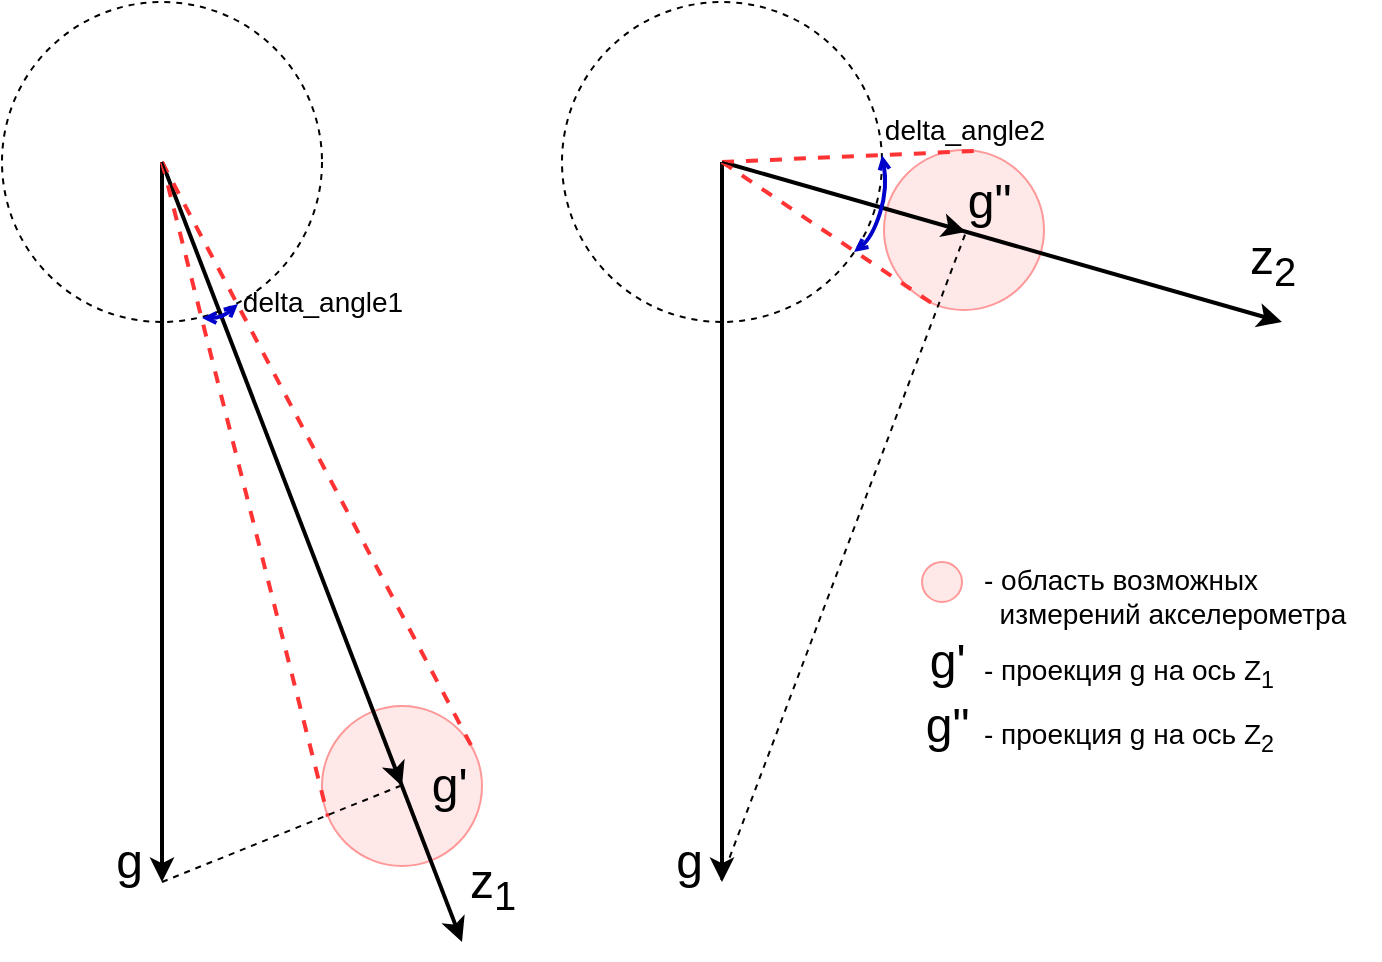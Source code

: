 <mxfile version="12.8.0" type="device"><diagram id="D6dfGmQva8epl9kQbsRR" name="Page-1"><mxGraphModel dx="1185" dy="759" grid="1" gridSize="10" guides="1" tooltips="1" connect="1" arrows="1" fold="1" page="1" pageScale="1" pageWidth="827" pageHeight="1169" math="0" shadow="0"><root><mxCell id="0"/><mxCell id="1" parent="0"/><mxCell id="C_l6DQlTaBpd1pNMUInz-6" value="" style="ellipse;whiteSpace=wrap;html=1;fillColor=none;dashed=1;" vertex="1" parent="1"><mxGeometry x="320" width="160" height="160" as="geometry"/></mxCell><mxCell id="C_l6DQlTaBpd1pNMUInz-4" value="" style="ellipse;whiteSpace=wrap;html=1;fillColor=none;dashed=1;" vertex="1" parent="1"><mxGeometry x="40" width="160" height="160" as="geometry"/></mxCell><mxCell id="C_l6DQlTaBpd1pNMUInz-3" value="" style="ellipse;whiteSpace=wrap;html=1;aspect=fixed;fillColor=#FFE8E8;strokeColor=#FF9999;" vertex="1" parent="1"><mxGeometry x="481" y="74" width="80" height="80" as="geometry"/></mxCell><mxCell id="ReYU4dD9xAWS-TXuSrXP-6" value="" style="ellipse;whiteSpace=wrap;html=1;aspect=fixed;fillColor=#FFE8E8;strokeColor=#FF9999;" parent="1" vertex="1"><mxGeometry x="200" y="352" width="80" height="80" as="geometry"/></mxCell><mxCell id="ReYU4dD9xAWS-TXuSrXP-1" value="" style="endArrow=classic;html=1;strokeWidth=2;" parent="1" edge="1"><mxGeometry width="50" height="50" relative="1" as="geometry"><mxPoint x="120" y="80" as="sourcePoint"/><mxPoint x="120" y="440" as="targetPoint"/></mxGeometry></mxCell><mxCell id="ReYU4dD9xAWS-TXuSrXP-3" value="" style="endArrow=classic;html=1;strokeWidth=2;" parent="1" edge="1"><mxGeometry width="50" height="50" relative="1" as="geometry"><mxPoint x="120" y="80" as="sourcePoint"/><mxPoint x="270" y="470" as="targetPoint"/></mxGeometry></mxCell><mxCell id="ReYU4dD9xAWS-TXuSrXP-4" value="" style="endArrow=none;html=1;strokeWidth=2;dashed=1;strokeColor=#FF3333;entryX=0.95;entryY=0.28;entryDx=0;entryDy=0;entryPerimeter=0;endFill=0;" parent="1" edge="1" target="ReYU4dD9xAWS-TXuSrXP-6"><mxGeometry width="50" height="50" relative="1" as="geometry"><mxPoint x="120" y="80" as="sourcePoint"/><mxPoint x="230" y="260" as="targetPoint"/></mxGeometry></mxCell><mxCell id="ReYU4dD9xAWS-TXuSrXP-5" value="" style="endArrow=none;html=1;strokeWidth=2;dashed=1;strokeColor=#FF3333;entryX=0.037;entryY=0.69;entryDx=0;entryDy=0;entryPerimeter=0;endFill=0;" parent="1" target="ReYU4dD9xAWS-TXuSrXP-6" edge="1"><mxGeometry width="50" height="50" relative="1" as="geometry"><mxPoint x="120" y="80" as="sourcePoint"/><mxPoint x="160" y="300" as="targetPoint"/></mxGeometry></mxCell><mxCell id="ReYU4dD9xAWS-TXuSrXP-7" value="&lt;font style=&quot;font-size: 24px&quot;&gt;&amp;nbsp;g&lt;/font&gt;" style="text;html=1;align=center;verticalAlign=middle;resizable=0;points=[];autosize=1;" parent="1" vertex="1"><mxGeometry x="80" y="420" width="40" height="20" as="geometry"/></mxCell><mxCell id="ReYU4dD9xAWS-TXuSrXP-8" value="&lt;font style=&quot;font-size: 24px&quot;&gt;z&lt;sub&gt;1&lt;/sub&gt;&lt;/font&gt;" style="text;html=1;align=center;verticalAlign=middle;resizable=0;points=[];autosize=1;" parent="1" vertex="1"><mxGeometry x="265" y="427" width="40" height="30" as="geometry"/></mxCell><mxCell id="ReYU4dD9xAWS-TXuSrXP-17" value="" style="endArrow=classic;html=1;strokeWidth=2;" parent="1" edge="1"><mxGeometry width="50" height="50" relative="1" as="geometry"><mxPoint x="400" y="80" as="sourcePoint"/><mxPoint x="400" y="440.0" as="targetPoint"/></mxGeometry></mxCell><mxCell id="ReYU4dD9xAWS-TXuSrXP-18" value="" style="endArrow=classic;html=1;strokeWidth=2;" parent="1" edge="1"><mxGeometry width="50" height="50" relative="1" as="geometry"><mxPoint x="400" y="80" as="sourcePoint"/><mxPoint x="680" y="160" as="targetPoint"/></mxGeometry></mxCell><mxCell id="ReYU4dD9xAWS-TXuSrXP-19" value="" style="endArrow=none;html=1;strokeWidth=2;dashed=1;strokeColor=#FF3333;endFill=0;entryX=0.331;entryY=0.979;entryDx=0;entryDy=0;entryPerimeter=0;" parent="1" target="C_l6DQlTaBpd1pNMUInz-3" edge="1"><mxGeometry width="50" height="50" relative="1" as="geometry"><mxPoint x="400" y="80" as="sourcePoint"/><mxPoint x="570" y="470" as="targetPoint"/></mxGeometry></mxCell><mxCell id="ReYU4dD9xAWS-TXuSrXP-20" value="" style="endArrow=none;html=1;strokeWidth=2;dashed=1;strokeColor=#FF3333;endFill=0;entryX=0.574;entryY=0.006;entryDx=0;entryDy=0;entryPerimeter=0;" parent="1" edge="1" target="C_l6DQlTaBpd1pNMUInz-3"><mxGeometry width="50" height="50" relative="1" as="geometry"><mxPoint x="400" y="80" as="sourcePoint"/><mxPoint x="610" y="150" as="targetPoint"/></mxGeometry></mxCell><mxCell id="ReYU4dD9xAWS-TXuSrXP-21" value="&lt;font style=&quot;font-size: 24px&quot;&gt;&amp;nbsp;g&lt;/font&gt;" style="text;html=1;align=center;verticalAlign=middle;resizable=0;points=[];autosize=1;" parent="1" vertex="1"><mxGeometry x="360" y="420" width="40" height="20" as="geometry"/></mxCell><mxCell id="ReYU4dD9xAWS-TXuSrXP-22" value="&lt;font style=&quot;font-size: 24px&quot;&gt;z&lt;sub&gt;2&lt;/sub&gt;&lt;/font&gt;" style="text;html=1;align=center;verticalAlign=middle;resizable=0;points=[];autosize=1;" parent="1" vertex="1"><mxGeometry x="655" y="115" width="40" height="30" as="geometry"/></mxCell><mxCell id="ReYU4dD9xAWS-TXuSrXP-24" value="&lt;div align=&quot;left&quot;&gt;&lt;font style=&quot;font-size: 14px&quot;&gt;- область возможных &lt;br&gt;&lt;/font&gt;&lt;/div&gt;&lt;div align=&quot;left&quot;&gt;&lt;font style=&quot;font-size: 14px&quot;&gt;&amp;nbsp; измерений акселерометра&lt;/font&gt;&lt;/div&gt;" style="text;html=1;align=left;verticalAlign=middle;resizable=0;points=[];autosize=1;" parent="1" vertex="1"><mxGeometry x="529" y="277" width="200" height="40" as="geometry"/></mxCell><mxCell id="ReYU4dD9xAWS-TXuSrXP-26" value="" style="ellipse;whiteSpace=wrap;html=1;aspect=fixed;fillColor=#FFE8E8;strokeColor=#FF9999;" parent="1" vertex="1"><mxGeometry x="500" y="280" width="20" height="20" as="geometry"/></mxCell><mxCell id="C_l6DQlTaBpd1pNMUInz-1" value="" style="endArrow=none;dashed=1;html=1;" edge="1" parent="1"><mxGeometry width="50" height="50" relative="1" as="geometry"><mxPoint x="120" y="440" as="sourcePoint"/><mxPoint x="239" y="392" as="targetPoint"/></mxGeometry></mxCell><mxCell id="C_l6DQlTaBpd1pNMUInz-2" value="" style="endArrow=none;dashed=1;html=1;exitX=0.989;exitY=0.95;exitDx=0;exitDy=0;exitPerimeter=0;" edge="1" parent="1" source="ReYU4dD9xAWS-TXuSrXP-21"><mxGeometry width="50" height="50" relative="1" as="geometry"><mxPoint x="390" y="440" as="sourcePoint"/><mxPoint x="522" y="115" as="targetPoint"/></mxGeometry></mxCell><mxCell id="C_l6DQlTaBpd1pNMUInz-7" value="" style="endArrow=classic;html=1;jumpSize=8;endSize=9;" edge="1" parent="1"><mxGeometry width="50" height="50" relative="1" as="geometry"><mxPoint x="120" y="80" as="sourcePoint"/><mxPoint x="240" y="392" as="targetPoint"/></mxGeometry></mxCell><mxCell id="C_l6DQlTaBpd1pNMUInz-8" value="&lt;font style=&quot;font-size: 24px&quot;&gt;&amp;nbsp;g'&lt;/font&gt;" style="text;html=1;align=center;verticalAlign=middle;resizable=0;points=[];autosize=1;" vertex="1" parent="1"><mxGeometry x="240" y="382" width="40" height="20" as="geometry"/></mxCell><mxCell id="C_l6DQlTaBpd1pNMUInz-9" value="&lt;font style=&quot;font-size: 24px&quot;&gt;&amp;nbsp;g&quot;&lt;/font&gt;" style="text;html=1;align=center;verticalAlign=middle;resizable=0;points=[];autosize=1;" vertex="1" parent="1"><mxGeometry x="510" y="90" width="40" height="20" as="geometry"/></mxCell><mxCell id="C_l6DQlTaBpd1pNMUInz-10" value="" style="endArrow=classic;html=1;strokeWidth=1;endSize=9;" edge="1" parent="1"><mxGeometry width="50" height="50" relative="1" as="geometry"><mxPoint x="400" y="80" as="sourcePoint"/><mxPoint x="522" y="115" as="targetPoint"/></mxGeometry></mxCell><mxCell id="C_l6DQlTaBpd1pNMUInz-11" value="" style="curved=1;endArrow=open;html=1;endFill=0;startArrow=open;startFill=0;endSize=3;startSize=3;strokeColor=#0000CC;strokeWidth=2;" edge="1" parent="1"><mxGeometry width="50" height="50" relative="1" as="geometry"><mxPoint x="140" y="158" as="sourcePoint"/><mxPoint x="158" y="151" as="targetPoint"/><Array as="points"><mxPoint x="150" y="158"/></Array></mxGeometry></mxCell><mxCell id="C_l6DQlTaBpd1pNMUInz-12" value="" style="curved=1;endArrow=open;html=1;endFill=0;startArrow=open;startFill=0;endSize=3;startSize=3;strokeColor=#0000CC;entryX=1;entryY=0.479;entryDx=0;entryDy=0;entryPerimeter=0;strokeWidth=2;" edge="1" parent="1" target="C_l6DQlTaBpd1pNMUInz-6"><mxGeometry width="50" height="50" relative="1" as="geometry"><mxPoint x="466" y="125" as="sourcePoint"/><mxPoint x="478" y="110" as="targetPoint"/><Array as="points"><mxPoint x="475" y="118"/><mxPoint x="483" y="93"/></Array></mxGeometry></mxCell><mxCell id="C_l6DQlTaBpd1pNMUInz-14" value="&lt;font style=&quot;font-size: 14px&quot;&gt;delta_angle1&lt;/font&gt;" style="text;html=1;align=center;verticalAlign=middle;resizable=0;points=[];autosize=1;" vertex="1" parent="1"><mxGeometry x="150" y="140" width="100" height="20" as="geometry"/></mxCell><mxCell id="C_l6DQlTaBpd1pNMUInz-15" value="&lt;font style=&quot;font-size: 14px&quot;&gt;delta_angle2&lt;/font&gt;" style="text;html=1;align=center;verticalAlign=middle;resizable=0;points=[];autosize=1;" vertex="1" parent="1"><mxGeometry x="471" y="54" width="100" height="20" as="geometry"/></mxCell><mxCell id="C_l6DQlTaBpd1pNMUInz-17" value="&lt;font style=&quot;font-size: 24px&quot;&gt;&amp;nbsp;g'&lt;/font&gt;" style="text;html=1;align=center;verticalAlign=middle;resizable=0;points=[];autosize=1;" vertex="1" parent="1"><mxGeometry x="489" y="320" width="40" height="20" as="geometry"/></mxCell><mxCell id="C_l6DQlTaBpd1pNMUInz-18" value="&lt;div align=&quot;left&quot;&gt;&lt;font style=&quot;font-size: 14px&quot;&gt;- проекция g на ось Z&lt;sub&gt;1&lt;/sub&gt;&lt;br&gt;&lt;/font&gt;&lt;/div&gt;" style="text;html=1;align=left;verticalAlign=middle;resizable=0;points=[];autosize=1;" vertex="1" parent="1"><mxGeometry x="529" y="325" width="170" height="20" as="geometry"/></mxCell><mxCell id="C_l6DQlTaBpd1pNMUInz-21" value="&lt;font style=&quot;font-size: 24px&quot;&gt;&amp;nbsp;g&quot;&lt;/font&gt;" style="text;html=1;align=center;verticalAlign=middle;resizable=0;points=[];autosize=1;" vertex="1" parent="1"><mxGeometry x="489" y="352" width="40" height="20" as="geometry"/></mxCell><mxCell id="C_l6DQlTaBpd1pNMUInz-22" value="&lt;div align=&quot;left&quot;&gt;&lt;font style=&quot;font-size: 14px&quot;&gt;- проекция g на ось Z&lt;sub&gt;2&lt;/sub&gt;&lt;br&gt;&lt;/font&gt;&lt;/div&gt;" style="text;html=1;align=left;verticalAlign=middle;resizable=0;points=[];autosize=1;" vertex="1" parent="1"><mxGeometry x="529" y="357" width="170" height="20" as="geometry"/></mxCell></root></mxGraphModel></diagram></mxfile>